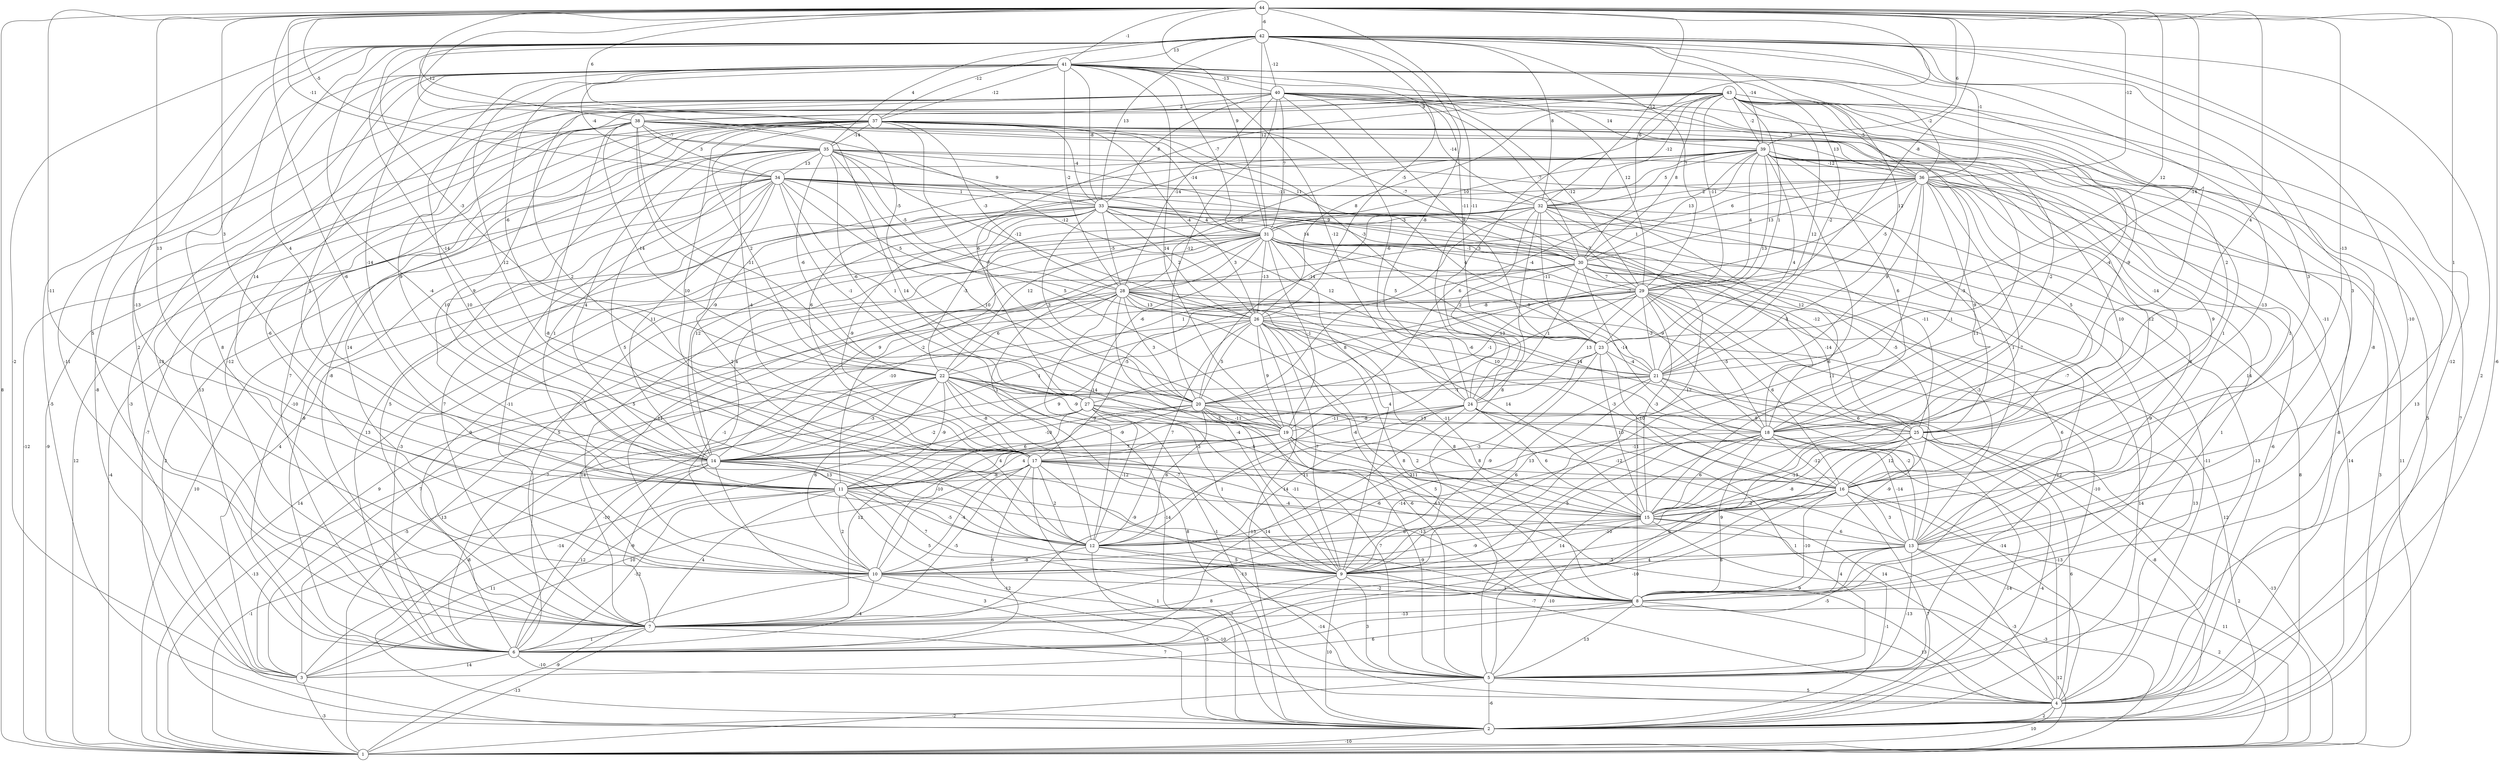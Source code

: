 graph { 
	 fontname="Helvetica,Arial,sans-serif" 
	 node [shape = circle]; 
	 44 -- 1 [label = "8"];
	 44 -- 4 [label = "-6"];
	 44 -- 9 [label = "14"];
	 44 -- 10 [label = "-11"];
	 44 -- 11 [label = "13"];
	 44 -- 12 [label = "-6"];
	 44 -- 14 [label = "3"];
	 44 -- 15 [label = "1"];
	 44 -- 16 [label = "-13"];
	 44 -- 18 [label = "4"];
	 44 -- 20 [label = "-5"];
	 44 -- 21 [label = "-14"];
	 44 -- 23 [label = "12"];
	 44 -- 24 [label = "-11"];
	 44 -- 29 [label = "-8"];
	 44 -- 30 [label = "6"];
	 44 -- 31 [label = "9"];
	 44 -- 32 [label = "12"];
	 44 -- 34 [label = "-11"];
	 44 -- 35 [label = "-5"];
	 44 -- 36 [label = "-12"];
	 44 -- 37 [label = "6"];
	 44 -- 39 [label = "6"];
	 44 -- 41 [label = "-1"];
	 44 -- 42 [label = "-6"];
	 43 -- 2 [label = "7"];
	 43 -- 4 [label = "13"];
	 43 -- 6 [label = "7"];
	 43 -- 7 [label = "-12"];
	 43 -- 8 [label = "-8"];
	 43 -- 9 [label = "11"];
	 43 -- 10 [label = "-6"];
	 43 -- 18 [label = "-9"];
	 43 -- 21 [label = "12"];
	 43 -- 23 [label = "1"];
	 43 -- 24 [label = "3"];
	 43 -- 25 [label = "2"];
	 43 -- 26 [label = "8"];
	 43 -- 27 [label = "6"];
	 43 -- 29 [label = "-11"];
	 43 -- 30 [label = "8"];
	 43 -- 32 [label = "-12"];
	 43 -- 36 [label = "-5"];
	 43 -- 38 [label = "9"];
	 43 -- 39 [label = "-2"];
	 42 -- 3 [label = "-2"];
	 42 -- 4 [label = "2"];
	 42 -- 5 [label = "-12"];
	 42 -- 6 [label = "8"];
	 42 -- 7 [label = "5"];
	 42 -- 8 [label = "-10"];
	 42 -- 9 [label = "-13"];
	 42 -- 10 [label = "-13"];
	 42 -- 12 [label = "-4"];
	 42 -- 13 [label = "3"];
	 42 -- 14 [label = "4"];
	 42 -- 15 [label = "3"];
	 42 -- 17 [label = "-14"];
	 42 -- 21 [label = "12"];
	 42 -- 22 [label = "-3"];
	 42 -- 24 [label = "-8"];
	 42 -- 26 [label = "-5"];
	 42 -- 29 [label = "7"];
	 42 -- 31 [label = "12"];
	 42 -- 32 [label = "8"];
	 42 -- 33 [label = "13"];
	 42 -- 35 [label = "4"];
	 42 -- 36 [label = "-1"];
	 42 -- 37 [label = "-12"];
	 42 -- 38 [label = "12"];
	 42 -- 39 [label = "-14"];
	 42 -- 40 [label = "-12"];
	 42 -- 41 [label = "13"];
	 41 -- 2 [label = "-5"];
	 41 -- 5 [label = "-7"];
	 41 -- 6 [label = "-11"];
	 41 -- 7 [label = "2"];
	 41 -- 11 [label = "14"];
	 41 -- 12 [label = "10"];
	 41 -- 14 [label = "-14"];
	 41 -- 17 [label = "-12"];
	 41 -- 19 [label = "14"];
	 41 -- 21 [label = "-2"];
	 41 -- 22 [label = "-6"];
	 41 -- 23 [label = "-11"];
	 41 -- 24 [label = "-12"];
	 41 -- 28 [label = "-2"];
	 41 -- 29 [label = "12"];
	 41 -- 31 [label = "-7"];
	 41 -- 33 [label = "-8"];
	 41 -- 34 [label = "-4"];
	 41 -- 36 [label = "-2"];
	 41 -- 37 [label = "-12"];
	 41 -- 40 [label = "-13"];
	 40 -- 2 [label = "5"];
	 40 -- 3 [label = "-8"];
	 40 -- 7 [label = "13"];
	 40 -- 11 [label = "3"];
	 40 -- 13 [label = "-11"];
	 40 -- 14 [label = "9"];
	 40 -- 17 [label = "2"];
	 40 -- 18 [label = "-4"];
	 40 -- 20 [label = "-12"];
	 40 -- 23 [label = "9"];
	 40 -- 24 [label = "-6"];
	 40 -- 28 [label = "-14"];
	 40 -- 29 [label = "-12"];
	 40 -- 30 [label = "-7"];
	 40 -- 31 [label = "7"];
	 40 -- 32 [label = "-14"];
	 40 -- 33 [label = "8"];
	 40 -- 36 [label = "-3"];
	 40 -- 38 [label = "2"];
	 40 -- 39 [label = "14"];
	 39 -- 1 [label = "11"];
	 39 -- 4 [label = "-8"];
	 39 -- 6 [label = "-11"];
	 39 -- 8 [label = "14"];
	 39 -- 9 [label = "-6"];
	 39 -- 14 [label = "-9"];
	 39 -- 16 [label = "9"];
	 39 -- 17 [label = "6"];
	 39 -- 18 [label = "6"];
	 39 -- 19 [label = "6"];
	 39 -- 20 [label = "-14"];
	 39 -- 21 [label = "4"];
	 39 -- 23 [label = "13"];
	 39 -- 25 [label = "-14"];
	 39 -- 28 [label = "-10"];
	 39 -- 29 [label = "4"];
	 39 -- 30 [label = "13"];
	 39 -- 31 [label = "10"];
	 39 -- 32 [label = "5"];
	 39 -- 36 [label = "-12"];
	 38 -- 1 [label = "-9"];
	 38 -- 2 [label = "-9"];
	 38 -- 3 [label = "-3"];
	 38 -- 12 [label = "-8"];
	 38 -- 13 [label = "1"];
	 38 -- 14 [label = "9"];
	 38 -- 15 [label = "10"];
	 38 -- 18 [label = "-2"];
	 38 -- 22 [label = "-14"];
	 38 -- 26 [label = "-12"];
	 38 -- 27 [label = "-11"];
	 38 -- 30 [label = "11"];
	 38 -- 34 [label = "3"];
	 38 -- 35 [label = "-7"];
	 37 -- 1 [label = "-12"];
	 37 -- 2 [label = "-7"];
	 37 -- 6 [label = "13"];
	 37 -- 7 [label = "-8"];
	 37 -- 10 [label = "14"];
	 37 -- 11 [label = "10"];
	 37 -- 13 [label = "1"];
	 37 -- 15 [label = "-1"];
	 37 -- 17 [label = "10"];
	 37 -- 20 [label = "-7"];
	 37 -- 22 [label = "2"];
	 37 -- 23 [label = "-3"];
	 37 -- 26 [label = "-4"];
	 37 -- 28 [label = "-3"];
	 37 -- 30 [label = "-7"];
	 37 -- 31 [label = "-14"];
	 37 -- 33 [label = "-4"];
	 37 -- 35 [label = "-14"];
	 37 -- 36 [label = "13"];
	 36 -- 1 [label = "3"];
	 36 -- 2 [label = "14"];
	 36 -- 4 [label = "-6"];
	 36 -- 5 [label = "1"];
	 36 -- 7 [label = "7"];
	 36 -- 9 [label = "11"];
	 36 -- 13 [label = "6"];
	 36 -- 15 [label = "-7"];
	 36 -- 18 [label = "9"];
	 36 -- 20 [label = "-7"];
	 36 -- 21 [label = "9"];
	 36 -- 25 [label = "5"];
	 36 -- 28 [label = "1"];
	 36 -- 29 [label = "-5"];
	 36 -- 30 [label = "13"];
	 36 -- 31 [label = "6"];
	 36 -- 32 [label = "2"];
	 35 -- 1 [label = "12"];
	 35 -- 6 [label = "-10"];
	 35 -- 12 [label = "5"];
	 35 -- 14 [label = "4"];
	 35 -- 16 [label = "12"];
	 35 -- 17 [label = "-4"];
	 35 -- 19 [label = "5"];
	 35 -- 21 [label = "4"];
	 35 -- 22 [label = "-6"];
	 35 -- 25 [label = "-3"];
	 35 -- 26 [label = "-12"];
	 35 -- 27 [label = "-6"];
	 35 -- 28 [label = "-5"];
	 35 -- 33 [label = "9"];
	 35 -- 34 [label = "13"];
	 34 -- 1 [label = "-4"];
	 34 -- 2 [label = "2"];
	 34 -- 6 [label = "-9"];
	 34 -- 7 [label = "5"];
	 34 -- 8 [label = "-12"];
	 34 -- 11 [label = "1"];
	 34 -- 12 [label = "2"];
	 34 -- 14 [label = "11"];
	 34 -- 18 [label = "12"];
	 34 -- 19 [label = "10"];
	 34 -- 20 [label = "1"];
	 34 -- 26 [label = "5"];
	 34 -- 27 [label = "-1"];
	 34 -- 30 [label = "9"];
	 34 -- 32 [label = "-11"];
	 34 -- 33 [label = "1"];
	 33 -- 1 [label = "10"];
	 33 -- 3 [label = "4"];
	 33 -- 4 [label = "-11"];
	 33 -- 6 [label = "13"];
	 33 -- 14 [label = "12"];
	 33 -- 16 [label = "-5"];
	 33 -- 17 [label = "-9"];
	 33 -- 18 [label = "3"];
	 33 -- 20 [label = "3"];
	 33 -- 21 [label = "12"];
	 33 -- 22 [label = "-3"];
	 33 -- 25 [label = "-12"];
	 33 -- 26 [label = "2"];
	 33 -- 28 [label = "-5"];
	 33 -- 30 [label = "14"];
	 33 -- 31 [label = "4"];
	 32 -- 2 [label = "8"];
	 32 -- 4 [label = "-13"];
	 32 -- 6 [label = "9"];
	 32 -- 9 [label = "8"];
	 32 -- 11 [label = "-2"];
	 32 -- 16 [label = "1"];
	 32 -- 20 [label = "1"];
	 32 -- 22 [label = "12"];
	 32 -- 23 [label = "-11"];
	 32 -- 24 [label = "2"];
	 32 -- 25 [label = "-11"];
	 32 -- 29 [label = "7"];
	 32 -- 31 [label = "-3"];
	 31 -- 1 [label = "14"];
	 31 -- 6 [label = "-3"];
	 31 -- 7 [label = "5"];
	 31 -- 8 [label = "-9"];
	 31 -- 9 [label = "4"];
	 31 -- 10 [label = "5"];
	 31 -- 11 [label = "4"];
	 31 -- 12 [label = "1"];
	 31 -- 13 [label = "-3"];
	 31 -- 14 [label = "9"];
	 31 -- 18 [label = "-9"];
	 31 -- 19 [label = "-1"];
	 31 -- 21 [label = "9"];
	 31 -- 23 [label = "5"];
	 31 -- 26 [label = "-13"];
	 31 -- 27 [label = "-6"];
	 31 -- 28 [label = "3"];
	 31 -- 29 [label = "-4"];
	 31 -- 30 [label = "-1"];
	 30 -- 1 [label = "13"];
	 30 -- 2 [label = "14"];
	 30 -- 5 [label = "12"];
	 30 -- 8 [label = "6"];
	 30 -- 10 [label = "11"];
	 30 -- 17 [label = "-5"];
	 30 -- 18 [label = "-14"];
	 30 -- 22 [label = "1"];
	 30 -- 24 [label = "1"];
	 30 -- 25 [label = "-14"];
	 30 -- 29 [label = "7"];
	 29 -- 2 [label = "12"];
	 29 -- 3 [label = "7"];
	 29 -- 5 [label = "-10"];
	 29 -- 12 [label = "-11"];
	 29 -- 13 [label = "6"];
	 29 -- 14 [label = "1"];
	 29 -- 15 [label = "-3"];
	 29 -- 16 [label = "6"];
	 29 -- 18 [label = "-5"];
	 29 -- 20 [label = "-1"];
	 29 -- 21 [label = "-3"];
	 29 -- 24 [label = "13"];
	 29 -- 26 [label = "-8"];
	 29 -- 27 [label = "8"];
	 28 -- 3 [label = "9"];
	 28 -- 4 [label = "13"];
	 28 -- 5 [label = "5"];
	 28 -- 6 [label = "7"];
	 28 -- 8 [label = "8"];
	 28 -- 9 [label = "-4"];
	 28 -- 10 [label = "-1"];
	 28 -- 12 [label = "-9"];
	 28 -- 14 [label = "-10"];
	 28 -- 15 [label = "14"];
	 28 -- 18 [label = "10"];
	 28 -- 20 [label = "3"];
	 28 -- 22 [label = "6"];
	 28 -- 25 [label = "14"];
	 28 -- 26 [label = "13"];
	 27 -- 2 [label = "-13"];
	 27 -- 3 [label = "-14"];
	 27 -- 7 [label = "12"];
	 27 -- 8 [label = "-13"];
	 27 -- 9 [label = "1"];
	 27 -- 12 [label = "-12"];
	 27 -- 14 [label = "-2"];
	 27 -- 19 [label = "-3"];
	 27 -- 25 [label = "9"];
	 26 -- 2 [label = "-13"];
	 26 -- 5 [label = "-6"];
	 26 -- 7 [label = "14"];
	 26 -- 8 [label = "8"];
	 26 -- 9 [label = "7"];
	 26 -- 11 [label = "9"];
	 26 -- 12 [label = "7"];
	 26 -- 15 [label = "-11"];
	 26 -- 16 [label = "-3"];
	 26 -- 19 [label = "9"];
	 26 -- 20 [label = "5"];
	 26 -- 21 [label = "-6"];
	 26 -- 23 [label = "13"];
	 25 -- 1 [label = "2"];
	 25 -- 2 [label = "-4"];
	 25 -- 4 [label = "6"];
	 25 -- 7 [label = "6"];
	 25 -- 12 [label = "-8"];
	 25 -- 14 [label = "-11"];
	 25 -- 15 [label = "-13"];
	 25 -- 16 [label = "12"];
	 24 -- 1 [label = "-13"];
	 24 -- 4 [label = "-13"];
	 24 -- 5 [label = "1"];
	 24 -- 6 [label = "-14"];
	 24 -- 7 [label = "-14"];
	 24 -- 12 [label = "11"];
	 24 -- 15 [label = "6"];
	 24 -- 17 [label = "-6"];
	 24 -- 19 [label = "-8"];
	 23 -- 9 [label = "-9"];
	 23 -- 10 [label = "4"];
	 23 -- 12 [label = "-3"];
	 23 -- 15 [label = "10"];
	 23 -- 16 [label = "10"];
	 23 -- 21 [label = "-4"];
	 22 -- 1 [label = "-13"];
	 22 -- 2 [label = "-8"];
	 22 -- 4 [label = "-14"];
	 22 -- 5 [label = "8"];
	 22 -- 6 [label = "-10"];
	 22 -- 9 [label = "-7"];
	 22 -- 10 [label = "6"];
	 22 -- 11 [label = "-9"];
	 22 -- 13 [label = "-12"];
	 22 -- 14 [label = "-3"];
	 22 -- 15 [label = "5"];
	 22 -- 17 [label = "-8"];
	 22 -- 19 [label = "-9"];
	 22 -- 20 [label = "-14"];
	 21 -- 2 [label = "-8"];
	 21 -- 3 [label = "-5"];
	 21 -- 7 [label = "-6"];
	 21 -- 8 [label = "-9"];
	 21 -- 9 [label = "6"];
	 21 -- 13 [label = "-2"];
	 21 -- 20 [label = "-1"];
	 20 -- 5 [label = "7"];
	 20 -- 9 [label = "-11"];
	 20 -- 10 [label = "-10"];
	 20 -- 11 [label = "6"];
	 20 -- 12 [label = "6"];
	 20 -- 14 [label = "-10"];
	 20 -- 15 [label = "2"];
	 20 -- 18 [label = "13"];
	 20 -- 19 [label = "-11"];
	 19 -- 3 [label = "10"];
	 19 -- 4 [label = "14"];
	 19 -- 5 [label = "-9"];
	 19 -- 11 [label = "4"];
	 19 -- 14 [label = "7"];
	 19 -- 15 [label = "-11"];
	 19 -- 16 [label = "8"];
	 19 -- 17 [label = "-3"];
	 18 -- 2 [label = "-14"];
	 18 -- 6 [label = "14"];
	 18 -- 8 [label = "9"];
	 18 -- 9 [label = "5"];
	 18 -- 10 [label = "-14"];
	 18 -- 11 [label = "13"];
	 18 -- 13 [label = "-14"];
	 18 -- 15 [label = "6"];
	 18 -- 16 [label = "-12"];
	 17 -- 2 [label = "1"];
	 17 -- 4 [label = "9"];
	 17 -- 6 [label = "6"];
	 17 -- 7 [label = "-5"];
	 17 -- 8 [label = "-13"];
	 17 -- 9 [label = "-9"];
	 17 -- 10 [label = "-4"];
	 17 -- 11 [label = "-8"];
	 17 -- 12 [label = "2"];
	 17 -- 15 [label = "14"];
	 17 -- 16 [label = "-2"];
	 16 -- 1 [label = "11"];
	 16 -- 2 [label = "7"];
	 16 -- 6 [label = "-10"];
	 16 -- 7 [label = "4"];
	 16 -- 8 [label = "-10"];
	 16 -- 10 [label = "-10"];
	 16 -- 13 [label = "3"];
	 16 -- 15 [label = "-2"];
	 15 -- 1 [label = "-3"];
	 15 -- 2 [label = "-1"];
	 15 -- 5 [label = "-10"];
	 15 -- 10 [label = "-9"];
	 15 -- 12 [label = "8"];
	 15 -- 13 [label = "6"];
	 14 -- 1 [label = "-1"];
	 14 -- 2 [label = "3"];
	 14 -- 6 [label = "12"];
	 14 -- 7 [label = "-9"];
	 14 -- 8 [label = "-1"];
	 14 -- 9 [label = "-5"];
	 14 -- 11 [label = "13"];
	 14 -- 13 [label = "-4"];
	 13 -- 1 [label = "2"];
	 13 -- 4 [label = "-3"];
	 13 -- 5 [label = "-13"];
	 13 -- 6 [label = "-5"];
	 13 -- 8 [label = "4"];
	 13 -- 9 [label = "8"];
	 13 -- 10 [label = "-3"];
	 12 -- 2 [label = "-5"];
	 12 -- 4 [label = "-14"];
	 12 -- 9 [label = "5"];
	 12 -- 10 [label = "-8"];
	 11 -- 3 [label = "11"];
	 11 -- 4 [label = "-7"];
	 11 -- 5 [label = "-12"];
	 11 -- 6 [label = "-12"];
	 11 -- 7 [label = "4"];
	 11 -- 8 [label = "5"];
	 11 -- 9 [label = "7"];
	 11 -- 10 [label = "2"];
	 10 -- 1 [label = "-9"];
	 10 -- 4 [label = "-10"];
	 10 -- 6 [label = "-4"];
	 10 -- 8 [label = "-2"];
	 9 -- 2 [label = "10"];
	 9 -- 5 [label = "3"];
	 9 -- 6 [label = "-7"];
	 9 -- 7 [label = "8"];
	 9 -- 8 [label = "1"];
	 8 -- 1 [label = "12"];
	 8 -- 3 [label = "6"];
	 8 -- 4 [label = "13"];
	 8 -- 5 [label = "13"];
	 8 -- 7 [label = "-13"];
	 7 -- 1 [label = "-13"];
	 7 -- 5 [label = "7"];
	 7 -- 6 [label = "1"];
	 6 -- 3 [label = "14"];
	 6 -- 5 [label = "-10"];
	 5 -- 1 [label = "-2"];
	 5 -- 2 [label = "-6"];
	 5 -- 4 [label = "5"];
	 4 -- 1 [label = "10"];
	 4 -- 2 [label = "2"];
	 3 -- 1 [label = "-3"];
	 2 -- 1 [label = "-10"];
	 1;
	 2;
	 3;
	 4;
	 5;
	 6;
	 7;
	 8;
	 9;
	 10;
	 11;
	 12;
	 13;
	 14;
	 15;
	 16;
	 17;
	 18;
	 19;
	 20;
	 21;
	 22;
	 23;
	 24;
	 25;
	 26;
	 27;
	 28;
	 29;
	 30;
	 31;
	 32;
	 33;
	 34;
	 35;
	 36;
	 37;
	 38;
	 39;
	 40;
	 41;
	 42;
	 43;
	 44;
}

